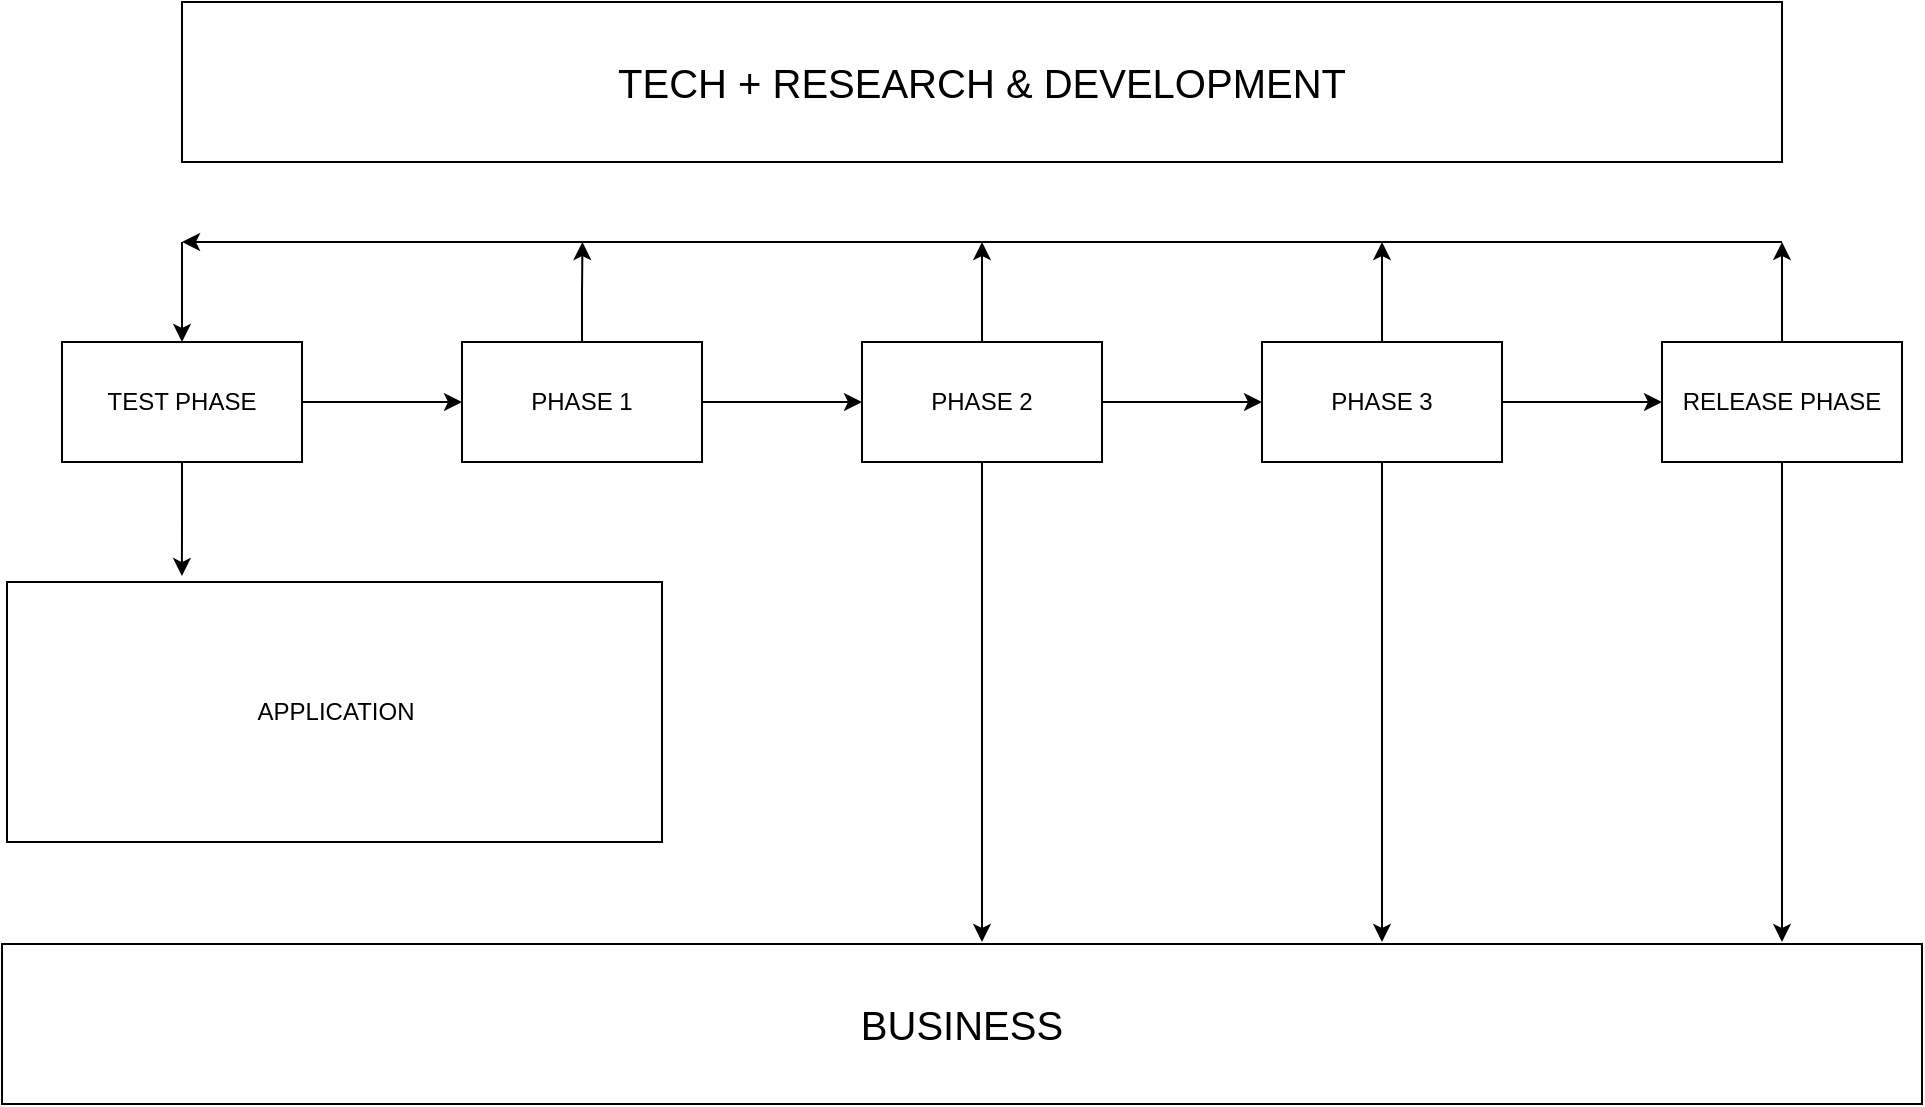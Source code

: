 <mxfile version="26.0.11">
  <diagram name="Trang-1" id="qspj4ITc2NhUvVkb_-Wg">
    <mxGraphModel dx="2852" dy="2260" grid="1" gridSize="10" guides="1" tooltips="1" connect="1" arrows="1" fold="1" page="1" pageScale="1" pageWidth="827" pageHeight="1169" math="0" shadow="0">
      <root>
        <mxCell id="0" />
        <mxCell id="1" parent="0" />
        <mxCell id="U7XDH8MyKb8GMgPuHNvj-1" value="APPLICATION" style="rounded=0;whiteSpace=wrap;html=1;" vertex="1" parent="1">
          <mxGeometry x="-277.5" y="210" width="327.5" height="130" as="geometry" />
        </mxCell>
        <mxCell id="U7XDH8MyKb8GMgPuHNvj-10" value="" style="edgeStyle=orthogonalEdgeStyle;rounded=0;orthogonalLoop=1;jettySize=auto;html=1;" edge="1" parent="1" source="U7XDH8MyKb8GMgPuHNvj-4" target="U7XDH8MyKb8GMgPuHNvj-5">
          <mxGeometry relative="1" as="geometry" />
        </mxCell>
        <mxCell id="U7XDH8MyKb8GMgPuHNvj-4" value="TEST PHASE" style="rounded=0;whiteSpace=wrap;html=1;" vertex="1" parent="1">
          <mxGeometry x="-250" y="90" width="120" height="60" as="geometry" />
        </mxCell>
        <mxCell id="U7XDH8MyKb8GMgPuHNvj-11" value="" style="edgeStyle=orthogonalEdgeStyle;rounded=0;orthogonalLoop=1;jettySize=auto;html=1;" edge="1" parent="1" source="U7XDH8MyKb8GMgPuHNvj-5" target="U7XDH8MyKb8GMgPuHNvj-6">
          <mxGeometry relative="1" as="geometry" />
        </mxCell>
        <mxCell id="U7XDH8MyKb8GMgPuHNvj-33" style="edgeStyle=orthogonalEdgeStyle;rounded=0;orthogonalLoop=1;jettySize=auto;html=1;exitX=0.5;exitY=0;exitDx=0;exitDy=0;" edge="1" parent="1" source="U7XDH8MyKb8GMgPuHNvj-5">
          <mxGeometry relative="1" as="geometry">
            <mxPoint x="10.235" y="40" as="targetPoint" />
          </mxGeometry>
        </mxCell>
        <mxCell id="U7XDH8MyKb8GMgPuHNvj-5" value="PHASE 1" style="rounded=0;whiteSpace=wrap;html=1;" vertex="1" parent="1">
          <mxGeometry x="-50" y="90" width="120" height="60" as="geometry" />
        </mxCell>
        <mxCell id="U7XDH8MyKb8GMgPuHNvj-12" value="" style="edgeStyle=orthogonalEdgeStyle;rounded=0;orthogonalLoop=1;jettySize=auto;html=1;" edge="1" parent="1" source="U7XDH8MyKb8GMgPuHNvj-6" target="U7XDH8MyKb8GMgPuHNvj-7">
          <mxGeometry relative="1" as="geometry" />
        </mxCell>
        <mxCell id="U7XDH8MyKb8GMgPuHNvj-32" style="edgeStyle=orthogonalEdgeStyle;rounded=0;orthogonalLoop=1;jettySize=auto;html=1;" edge="1" parent="1" source="U7XDH8MyKb8GMgPuHNvj-6">
          <mxGeometry relative="1" as="geometry">
            <mxPoint x="210" y="40" as="targetPoint" />
          </mxGeometry>
        </mxCell>
        <mxCell id="U7XDH8MyKb8GMgPuHNvj-39" style="edgeStyle=orthogonalEdgeStyle;rounded=0;orthogonalLoop=1;jettySize=auto;html=1;" edge="1" parent="1" source="U7XDH8MyKb8GMgPuHNvj-6">
          <mxGeometry relative="1" as="geometry">
            <mxPoint x="210" y="390" as="targetPoint" />
          </mxGeometry>
        </mxCell>
        <mxCell id="U7XDH8MyKb8GMgPuHNvj-6" value="PHASE 2" style="rounded=0;whiteSpace=wrap;html=1;" vertex="1" parent="1">
          <mxGeometry x="150" y="90" width="120" height="60" as="geometry" />
        </mxCell>
        <mxCell id="U7XDH8MyKb8GMgPuHNvj-13" value="" style="edgeStyle=orthogonalEdgeStyle;rounded=0;orthogonalLoop=1;jettySize=auto;html=1;" edge="1" parent="1" source="U7XDH8MyKb8GMgPuHNvj-7" target="U7XDH8MyKb8GMgPuHNvj-8">
          <mxGeometry relative="1" as="geometry" />
        </mxCell>
        <mxCell id="U7XDH8MyKb8GMgPuHNvj-34" style="edgeStyle=orthogonalEdgeStyle;rounded=0;orthogonalLoop=1;jettySize=auto;html=1;" edge="1" parent="1" source="U7XDH8MyKb8GMgPuHNvj-7">
          <mxGeometry relative="1" as="geometry">
            <mxPoint x="410.0" y="40" as="targetPoint" />
          </mxGeometry>
        </mxCell>
        <mxCell id="U7XDH8MyKb8GMgPuHNvj-40" style="edgeStyle=orthogonalEdgeStyle;rounded=0;orthogonalLoop=1;jettySize=auto;html=1;" edge="1" parent="1" source="U7XDH8MyKb8GMgPuHNvj-7">
          <mxGeometry relative="1" as="geometry">
            <mxPoint x="410" y="390" as="targetPoint" />
          </mxGeometry>
        </mxCell>
        <mxCell id="U7XDH8MyKb8GMgPuHNvj-7" value="PHASE 3" style="rounded=0;whiteSpace=wrap;html=1;" vertex="1" parent="1">
          <mxGeometry x="350" y="90" width="120" height="60" as="geometry" />
        </mxCell>
        <mxCell id="U7XDH8MyKb8GMgPuHNvj-35" style="edgeStyle=orthogonalEdgeStyle;rounded=0;orthogonalLoop=1;jettySize=auto;html=1;" edge="1" parent="1" source="U7XDH8MyKb8GMgPuHNvj-8">
          <mxGeometry relative="1" as="geometry">
            <mxPoint x="610.0" y="40" as="targetPoint" />
          </mxGeometry>
        </mxCell>
        <mxCell id="U7XDH8MyKb8GMgPuHNvj-41" style="edgeStyle=orthogonalEdgeStyle;rounded=0;orthogonalLoop=1;jettySize=auto;html=1;" edge="1" parent="1" source="U7XDH8MyKb8GMgPuHNvj-8">
          <mxGeometry relative="1" as="geometry">
            <mxPoint x="610" y="390" as="targetPoint" />
          </mxGeometry>
        </mxCell>
        <mxCell id="U7XDH8MyKb8GMgPuHNvj-8" value="RELEASE PHASE" style="rounded=0;whiteSpace=wrap;html=1;" vertex="1" parent="1">
          <mxGeometry x="550" y="90" width="120" height="60" as="geometry" />
        </mxCell>
        <mxCell id="U7XDH8MyKb8GMgPuHNvj-28" value="&lt;font style=&quot;font-size: 20px;&quot;&gt;BUSINESS&lt;/font&gt;" style="rounded=0;whiteSpace=wrap;html=1;" vertex="1" parent="1">
          <mxGeometry x="-280" y="391" width="960" height="80" as="geometry" />
        </mxCell>
        <mxCell id="U7XDH8MyKb8GMgPuHNvj-30" value="&lt;font style=&quot;font-size: 20px;&quot;&gt;TECH + RESEARCH &amp;amp; DEVELOPMENT&lt;/font&gt;" style="rounded=0;whiteSpace=wrap;html=1;" vertex="1" parent="1">
          <mxGeometry x="-190" y="-80" width="800" height="80" as="geometry" />
        </mxCell>
        <mxCell id="U7XDH8MyKb8GMgPuHNvj-36" value="" style="endArrow=classic;html=1;rounded=0;" edge="1" parent="1">
          <mxGeometry width="50" height="50" relative="1" as="geometry">
            <mxPoint x="610" y="40" as="sourcePoint" />
            <mxPoint x="-190" y="40" as="targetPoint" />
          </mxGeometry>
        </mxCell>
        <mxCell id="U7XDH8MyKb8GMgPuHNvj-37" value="" style="endArrow=classic;html=1;rounded=0;entryX=0.5;entryY=0;entryDx=0;entryDy=0;" edge="1" parent="1" target="U7XDH8MyKb8GMgPuHNvj-4">
          <mxGeometry width="50" height="50" relative="1" as="geometry">
            <mxPoint x="-190" y="40" as="sourcePoint" />
            <mxPoint x="170" y="200" as="targetPoint" />
          </mxGeometry>
        </mxCell>
        <mxCell id="U7XDH8MyKb8GMgPuHNvj-44" style="edgeStyle=orthogonalEdgeStyle;rounded=0;orthogonalLoop=1;jettySize=auto;html=1;entryX=0.267;entryY=-0.023;entryDx=0;entryDy=0;entryPerimeter=0;" edge="1" parent="1" source="U7XDH8MyKb8GMgPuHNvj-4" target="U7XDH8MyKb8GMgPuHNvj-1">
          <mxGeometry relative="1" as="geometry" />
        </mxCell>
      </root>
    </mxGraphModel>
  </diagram>
</mxfile>
